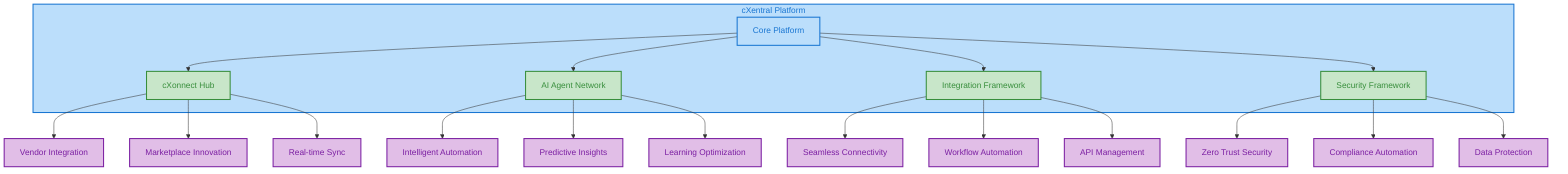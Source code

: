 flowchart TD
    subgraph Platform[cXentral Platform]
        direction TB
        Core[Core Platform] --> Hub
        Core --> AI
        Core --> Int
        Core --> Sec
    end

    Hub[cXonnect Hub]
    AI[AI Agent Network]
    Int[Integration Framework]
    Sec[Security Framework]

    Hub --> V1[Vendor Integration]
    Hub --> V2[Marketplace Innovation]
    Hub --> V3[Real-time Sync]

    AI --> A1[Intelligent Automation]
    AI --> A2[Predictive Insights]
    AI --> A3[Learning Optimization]

    Int --> I1[Seamless Connectivity]
    Int --> I2[Workflow Automation]
    Int --> I3[API Management]

    Sec --> S1[Zero Trust Security]
    Sec --> S2[Compliance Automation]
    Sec --> S3[Data Protection]

    classDef platform fill:#bbdefb,stroke:#1976d2,stroke-width:2px,color:#1976d2
    classDef component fill:#c8e6c9,stroke:#388e3c,stroke-width:2px,color:#388e3c
    classDef value fill:#e1bee7,stroke:#7b1fa2,stroke-width:2px,color:#7b1fa2

    class Core,Platform platform
    class Hub,AI,Int,Sec component
    class V1,V2,V3,A1,A2,A3,I1,I2,I3,S1,S2,S3 value